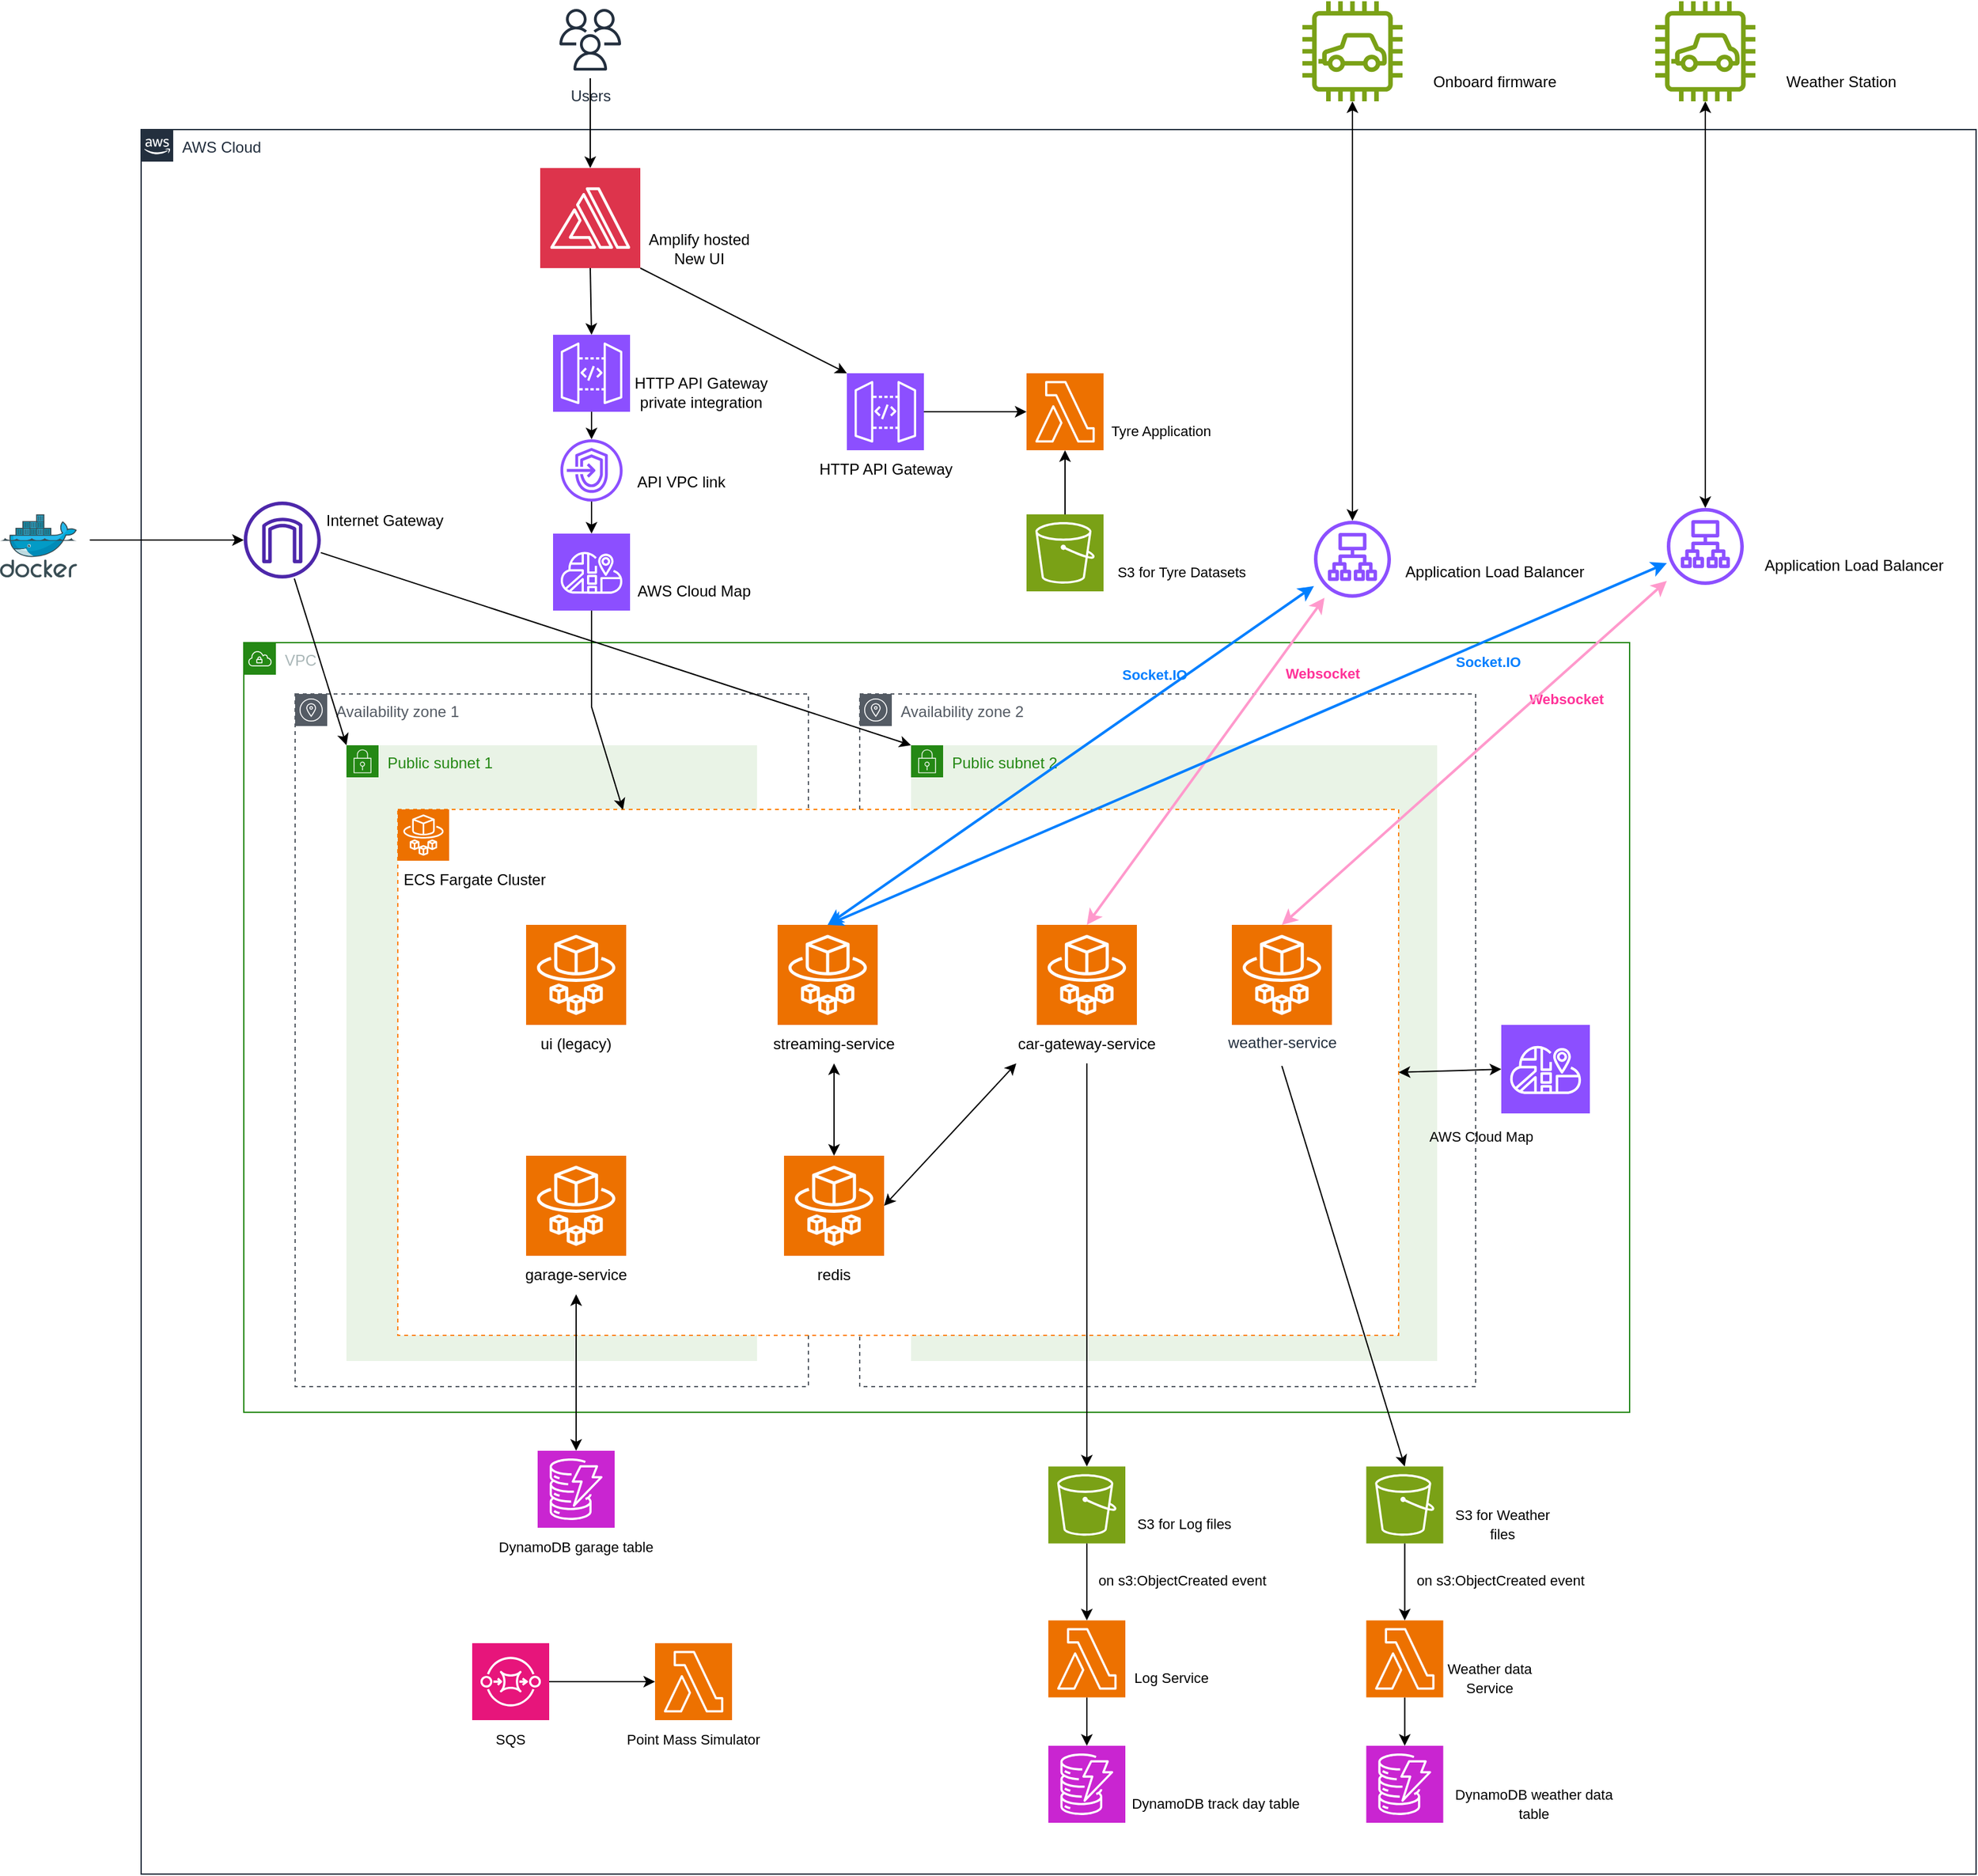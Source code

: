<mxfile version="24.7.10">
  <diagram name="Page-1" id="r_Q3lrwqNkRFiCjygjfC">
    <mxGraphModel dx="2261" dy="744" grid="1" gridSize="10" guides="1" tooltips="1" connect="1" arrows="1" fold="1" page="1" pageScale="1" pageWidth="827" pageHeight="1169" math="0" shadow="0">
      <root>
        <mxCell id="0" />
        <mxCell id="1" parent="0" />
        <mxCell id="l8-Kg4PxLdRytkkaWZpK-70" value="AWS Cloud" style="points=[[0,0],[0.25,0],[0.5,0],[0.75,0],[1,0],[1,0.25],[1,0.5],[1,0.75],[1,1],[0.75,1],[0.5,1],[0.25,1],[0,1],[0,0.75],[0,0.5],[0,0.25]];outlineConnect=0;gradientColor=none;html=1;whiteSpace=wrap;fontSize=12;fontStyle=0;container=1;pointerEvents=0;collapsible=0;recursiveResize=0;shape=mxgraph.aws4.group;grIcon=mxgraph.aws4.group_aws_cloud_alt;strokeColor=#232F3E;fillColor=none;verticalAlign=top;align=left;spacingLeft=30;fontColor=#232F3E;dashed=0;" parent="1" vertex="1">
          <mxGeometry x="40" y="280" width="1430" height="1360" as="geometry" />
        </mxCell>
        <mxCell id="l8-Kg4PxLdRytkkaWZpK-72" value="VPC" style="points=[[0,0],[0.25,0],[0.5,0],[0.75,0],[1,0],[1,0.25],[1,0.5],[1,0.75],[1,1],[0.75,1],[0.5,1],[0.25,1],[0,1],[0,0.75],[0,0.5],[0,0.25]];outlineConnect=0;gradientColor=none;html=1;whiteSpace=wrap;fontSize=12;fontStyle=0;container=1;pointerEvents=0;collapsible=0;recursiveResize=0;shape=mxgraph.aws4.group;grIcon=mxgraph.aws4.group_vpc;strokeColor=#248814;fillColor=none;verticalAlign=top;align=left;spacingLeft=30;fontColor=#AAB7B8;dashed=0;" parent="l8-Kg4PxLdRytkkaWZpK-70" vertex="1">
          <mxGeometry x="80" y="400" width="1080" height="600" as="geometry" />
        </mxCell>
        <mxCell id="l8-Kg4PxLdRytkkaWZpK-78" value="Availability zone 1" style="sketch=0;outlineConnect=0;gradientColor=none;html=1;whiteSpace=wrap;fontSize=12;fontStyle=0;shape=mxgraph.aws4.group;grIcon=mxgraph.aws4.group_availability_zone;strokeColor=#545B64;fillColor=none;verticalAlign=top;align=left;spacingLeft=30;fontColor=#545B64;dashed=1;" parent="l8-Kg4PxLdRytkkaWZpK-72" vertex="1">
          <mxGeometry x="40" y="40" width="400" height="540" as="geometry" />
        </mxCell>
        <mxCell id="l8-Kg4PxLdRytkkaWZpK-75" value="Public subnet 1" style="points=[[0,0],[0.25,0],[0.5,0],[0.75,0],[1,0],[1,0.25],[1,0.5],[1,0.75],[1,1],[0.75,1],[0.5,1],[0.25,1],[0,1],[0,0.75],[0,0.5],[0,0.25]];outlineConnect=0;gradientColor=none;html=1;whiteSpace=wrap;fontSize=12;fontStyle=0;container=1;pointerEvents=0;collapsible=0;recursiveResize=0;shape=mxgraph.aws4.group;grIcon=mxgraph.aws4.group_security_group;grStroke=0;strokeColor=#248814;fillColor=#E9F3E6;verticalAlign=top;align=left;spacingLeft=30;fontColor=#248814;dashed=0;" parent="l8-Kg4PxLdRytkkaWZpK-72" vertex="1">
          <mxGeometry x="80" y="80" width="320" height="480" as="geometry" />
        </mxCell>
        <mxCell id="l8-Kg4PxLdRytkkaWZpK-85" value="Availability zone 2" style="sketch=0;outlineConnect=0;gradientColor=none;html=1;whiteSpace=wrap;fontSize=12;fontStyle=0;shape=mxgraph.aws4.group;grIcon=mxgraph.aws4.group_availability_zone;strokeColor=#545B64;fillColor=none;verticalAlign=top;align=left;spacingLeft=30;fontColor=#545B64;dashed=1;" parent="l8-Kg4PxLdRytkkaWZpK-72" vertex="1">
          <mxGeometry x="480" y="40" width="480" height="540" as="geometry" />
        </mxCell>
        <mxCell id="l8-Kg4PxLdRytkkaWZpK-86" value="Public subnet 2" style="points=[[0,0],[0.25,0],[0.5,0],[0.75,0],[1,0],[1,0.25],[1,0.5],[1,0.75],[1,1],[0.75,1],[0.5,1],[0.25,1],[0,1],[0,0.75],[0,0.5],[0,0.25]];outlineConnect=0;gradientColor=none;html=1;whiteSpace=wrap;fontSize=12;fontStyle=0;container=1;pointerEvents=0;collapsible=0;recursiveResize=0;shape=mxgraph.aws4.group;grIcon=mxgraph.aws4.group_security_group;grStroke=0;strokeColor=#248814;fillColor=#E9F3E6;verticalAlign=top;align=left;spacingLeft=30;fontColor=#248814;dashed=0;" parent="l8-Kg4PxLdRytkkaWZpK-72" vertex="1">
          <mxGeometry x="520" y="80" width="410" height="480" as="geometry" />
        </mxCell>
        <mxCell id="l8-Kg4PxLdRytkkaWZpK-89" value="" style="rounded=0;whiteSpace=wrap;html=1;dashed=1;strokeWidth=1;strokeColor=#FF8000;" parent="l8-Kg4PxLdRytkkaWZpK-72" vertex="1">
          <mxGeometry x="120" y="130" width="780" height="410" as="geometry" />
        </mxCell>
        <mxCell id="l8-Kg4PxLdRytkkaWZpK-91" value="" style="sketch=0;points=[[0,0,0],[0.25,0,0],[0.5,0,0],[0.75,0,0],[1,0,0],[0,1,0],[0.25,1,0],[0.5,1,0],[0.75,1,0],[1,1,0],[0,0.25,0],[0,0.5,0],[0,0.75,0],[1,0.25,0],[1,0.5,0],[1,0.75,0]];outlineConnect=0;fontColor=#232F3E;fillColor=#ED7100;strokeColor=#ffffff;dashed=0;verticalLabelPosition=bottom;verticalAlign=top;align=center;html=1;fontSize=12;fontStyle=0;aspect=fixed;shape=mxgraph.aws4.resourceIcon;resIcon=mxgraph.aws4.fargate;" parent="l8-Kg4PxLdRytkkaWZpK-72" vertex="1">
          <mxGeometry x="120" y="130" width="40" height="40" as="geometry" />
        </mxCell>
        <mxCell id="l8-Kg4PxLdRytkkaWZpK-92" value="ECS Fargate Cluster" style="text;html=1;strokeColor=none;fillColor=none;align=center;verticalAlign=middle;whiteSpace=wrap;rounded=0;" parent="l8-Kg4PxLdRytkkaWZpK-72" vertex="1">
          <mxGeometry x="120" y="170" width="120" height="30" as="geometry" />
        </mxCell>
        <mxCell id="l8-Kg4PxLdRytkkaWZpK-95" value="" style="sketch=0;points=[[0,0,0],[0.25,0,0],[0.5,0,0],[0.75,0,0],[1,0,0],[0,1,0],[0.25,1,0],[0.5,1,0],[0.75,1,0],[1,1,0],[0,0.25,0],[0,0.5,0],[0,0.75,0],[1,0.25,0],[1,0.5,0],[1,0.75,0]];outlineConnect=0;fontColor=#232F3E;fillColor=#ED7100;strokeColor=#ffffff;dashed=0;verticalLabelPosition=bottom;verticalAlign=top;align=center;html=1;fontSize=12;fontStyle=0;aspect=fixed;shape=mxgraph.aws4.resourceIcon;resIcon=mxgraph.aws4.fargate;" parent="l8-Kg4PxLdRytkkaWZpK-72" vertex="1">
          <mxGeometry x="220" y="220" width="78" height="78" as="geometry" />
        </mxCell>
        <mxCell id="l8-Kg4PxLdRytkkaWZpK-96" value="" style="sketch=0;points=[[0,0,0],[0.25,0,0],[0.5,0,0],[0.75,0,0],[1,0,0],[0,1,0],[0.25,1,0],[0.5,1,0],[0.75,1,0],[1,1,0],[0,0.25,0],[0,0.5,0],[0,0.75,0],[1,0.25,0],[1,0.5,0],[1,0.75,0]];outlineConnect=0;fontColor=#232F3E;fillColor=#ED7100;strokeColor=#ffffff;dashed=0;verticalLabelPosition=bottom;verticalAlign=top;align=center;html=1;fontSize=12;fontStyle=0;aspect=fixed;shape=mxgraph.aws4.resourceIcon;resIcon=mxgraph.aws4.fargate;" parent="l8-Kg4PxLdRytkkaWZpK-72" vertex="1">
          <mxGeometry x="416" y="220" width="78" height="78" as="geometry" />
        </mxCell>
        <mxCell id="l8-Kg4PxLdRytkkaWZpK-97" value="" style="sketch=0;points=[[0,0,0],[0.25,0,0],[0.5,0,0],[0.75,0,0],[1,0,0],[0,1,0],[0.25,1,0],[0.5,1,0],[0.75,1,0],[1,1,0],[0,0.25,0],[0,0.5,0],[0,0.75,0],[1,0.25,0],[1,0.5,0],[1,0.75,0]];outlineConnect=0;fontColor=#232F3E;fillColor=#ED7100;strokeColor=#ffffff;dashed=0;verticalLabelPosition=bottom;verticalAlign=top;align=center;html=1;fontSize=12;fontStyle=0;aspect=fixed;shape=mxgraph.aws4.resourceIcon;resIcon=mxgraph.aws4.fargate;" parent="l8-Kg4PxLdRytkkaWZpK-72" vertex="1">
          <mxGeometry x="618" y="220" width="78" height="78" as="geometry" />
        </mxCell>
        <mxCell id="l8-Kg4PxLdRytkkaWZpK-98" value="" style="sketch=0;points=[[0,0,0],[0.25,0,0],[0.5,0,0],[0.75,0,0],[1,0,0],[0,1,0],[0.25,1,0],[0.5,1,0],[0.75,1,0],[1,1,0],[0,0.25,0],[0,0.5,0],[0,0.75,0],[1,0.25,0],[1,0.5,0],[1,0.75,0]];outlineConnect=0;fontColor=#232F3E;fillColor=#ED7100;strokeColor=#ffffff;dashed=0;verticalLabelPosition=bottom;verticalAlign=top;align=center;html=1;fontSize=12;fontStyle=0;aspect=fixed;shape=mxgraph.aws4.resourceIcon;resIcon=mxgraph.aws4.fargate;" parent="l8-Kg4PxLdRytkkaWZpK-72" vertex="1">
          <mxGeometry x="421" y="400" width="78" height="78" as="geometry" />
        </mxCell>
        <mxCell id="l8-Kg4PxLdRytkkaWZpK-104" value="car-gateway-service" style="text;html=1;strokeColor=none;fillColor=none;align=center;verticalAlign=middle;whiteSpace=wrap;rounded=0;" parent="l8-Kg4PxLdRytkkaWZpK-72" vertex="1">
          <mxGeometry x="602" y="298" width="110" height="30" as="geometry" />
        </mxCell>
        <mxCell id="l8-Kg4PxLdRytkkaWZpK-105" value="streaming-service" style="text;html=1;strokeColor=none;fillColor=none;align=center;verticalAlign=middle;whiteSpace=wrap;rounded=0;" parent="l8-Kg4PxLdRytkkaWZpK-72" vertex="1">
          <mxGeometry x="395" y="298" width="130" height="30" as="geometry" />
        </mxCell>
        <mxCell id="l8-Kg4PxLdRytkkaWZpK-106" value="ui (legacy)" style="text;html=1;strokeColor=none;fillColor=none;align=center;verticalAlign=middle;whiteSpace=wrap;rounded=0;" parent="l8-Kg4PxLdRytkkaWZpK-72" vertex="1">
          <mxGeometry x="229" y="298" width="60" height="30" as="geometry" />
        </mxCell>
        <mxCell id="l8-Kg4PxLdRytkkaWZpK-107" value="redis" style="text;html=1;strokeColor=none;fillColor=none;align=center;verticalAlign=middle;whiteSpace=wrap;rounded=0;" parent="l8-Kg4PxLdRytkkaWZpK-72" vertex="1">
          <mxGeometry x="430" y="478" width="60" height="30" as="geometry" />
        </mxCell>
        <mxCell id="l8-Kg4PxLdRytkkaWZpK-108" value="" style="endArrow=classic;startArrow=classic;html=1;rounded=0;entryX=0.5;entryY=1;entryDx=0;entryDy=0;exitX=0.5;exitY=0;exitDx=0;exitDy=0;exitPerimeter=0;" parent="l8-Kg4PxLdRytkkaWZpK-72" source="l8-Kg4PxLdRytkkaWZpK-98" target="l8-Kg4PxLdRytkkaWZpK-105" edge="1">
          <mxGeometry width="50" height="50" relative="1" as="geometry">
            <mxPoint x="530" y="340" as="sourcePoint" />
            <mxPoint x="580" y="290" as="targetPoint" />
          </mxGeometry>
        </mxCell>
        <mxCell id="l8-Kg4PxLdRytkkaWZpK-109" value="" style="sketch=0;points=[[0,0,0],[0.25,0,0],[0.5,0,0],[0.75,0,0],[1,0,0],[0,1,0],[0.25,1,0],[0.5,1,0],[0.75,1,0],[1,1,0],[0,0.25,0],[0,0.5,0],[0,0.75,0],[1,0.25,0],[1,0.5,0],[1,0.75,0]];outlineConnect=0;fontColor=#232F3E;fillColor=#ED7100;strokeColor=#ffffff;dashed=0;verticalLabelPosition=bottom;verticalAlign=top;align=center;html=1;fontSize=12;fontStyle=0;aspect=fixed;shape=mxgraph.aws4.resourceIcon;resIcon=mxgraph.aws4.fargate;" parent="l8-Kg4PxLdRytkkaWZpK-72" vertex="1">
          <mxGeometry x="220" y="400" width="78" height="78" as="geometry" />
        </mxCell>
        <mxCell id="l8-Kg4PxLdRytkkaWZpK-110" value="garage-service" style="text;html=1;strokeColor=none;fillColor=none;align=center;verticalAlign=middle;whiteSpace=wrap;rounded=0;" parent="l8-Kg4PxLdRytkkaWZpK-72" vertex="1">
          <mxGeometry x="214" y="478" width="90" height="30" as="geometry" />
        </mxCell>
        <mxCell id="l8-Kg4PxLdRytkkaWZpK-111" value="" style="endArrow=classic;startArrow=classic;html=1;rounded=0;entryX=0;entryY=1;entryDx=0;entryDy=0;exitX=1;exitY=0.5;exitDx=0;exitDy=0;exitPerimeter=0;" parent="l8-Kg4PxLdRytkkaWZpK-72" source="l8-Kg4PxLdRytkkaWZpK-98" target="l8-Kg4PxLdRytkkaWZpK-104" edge="1">
          <mxGeometry width="50" height="50" relative="1" as="geometry">
            <mxPoint x="568" y="410" as="sourcePoint" />
            <mxPoint x="618" y="360" as="targetPoint" />
          </mxGeometry>
        </mxCell>
        <mxCell id="l8-Kg4PxLdRytkkaWZpK-168" value="" style="sketch=0;points=[[0,0,0],[0.25,0,0],[0.5,0,0],[0.75,0,0],[1,0,0],[0,1,0],[0.25,1,0],[0.5,1,0],[0.75,1,0],[1,1,0],[0,0.25,0],[0,0.5,0],[0,0.75,0],[1,0.25,0],[1,0.5,0],[1,0.75,0]];outlineConnect=0;fontColor=#232F3E;fillColor=#8C4FFF;strokeColor=#ffffff;dashed=0;verticalLabelPosition=bottom;verticalAlign=top;align=center;html=1;fontSize=12;fontStyle=0;aspect=fixed;shape=mxgraph.aws4.resourceIcon;resIcon=mxgraph.aws4.cloud_map;" parent="l8-Kg4PxLdRytkkaWZpK-72" vertex="1">
          <mxGeometry x="980" y="298" width="69" height="69" as="geometry" />
        </mxCell>
        <mxCell id="l8-Kg4PxLdRytkkaWZpK-118" value="" style="endArrow=classic;startArrow=classic;html=1;rounded=0;entryX=0;entryY=0.5;entryDx=0;entryDy=0;exitX=1;exitY=0.5;exitDx=0;exitDy=0;entryPerimeter=0;" parent="l8-Kg4PxLdRytkkaWZpK-72" source="l8-Kg4PxLdRytkkaWZpK-89" target="l8-Kg4PxLdRytkkaWZpK-168" edge="1">
          <mxGeometry width="50" height="50" relative="1" as="geometry">
            <mxPoint x="610" y="400" as="sourcePoint" />
            <mxPoint x="980" y="380" as="targetPoint" />
          </mxGeometry>
        </mxCell>
        <mxCell id="l8-Kg4PxLdRytkkaWZpK-116" value="&lt;font style=&quot;font-size: 11px;&quot;&gt;AWS Cloud Map&lt;/font&gt;" style="text;html=1;strokeColor=none;fillColor=none;align=center;verticalAlign=middle;whiteSpace=wrap;rounded=0;" parent="l8-Kg4PxLdRytkkaWZpK-72" vertex="1">
          <mxGeometry x="914.88" y="370" width="99.25" height="30" as="geometry" />
        </mxCell>
        <mxCell id="l8-Kg4PxLdRytkkaWZpK-185" value="&lt;font style=&quot;font-size: 11px;&quot; color=&quot;#007fff&quot;&gt;&lt;b&gt;Socket.IO&lt;/b&gt;&lt;/font&gt;" style="text;html=1;strokeColor=none;fillColor=none;align=center;verticalAlign=middle;whiteSpace=wrap;rounded=0;rotation=0;" parent="l8-Kg4PxLdRytkkaWZpK-72" vertex="1">
          <mxGeometry x="680" y="10" width="60" height="30" as="geometry" />
        </mxCell>
        <mxCell id="l8-Kg4PxLdRytkkaWZpK-186" value="&lt;span style=&quot;color: rgb(255, 51, 153); font-family: Helvetica; font-style: normal; font-variant-ligatures: normal; font-variant-caps: normal; letter-spacing: normal; orphans: 2; text-align: center; text-indent: 0px; text-transform: none; widows: 2; word-spacing: 0px; -webkit-text-stroke-width: 0px; text-decoration-thickness: initial; text-decoration-style: initial; text-decoration-color: initial; float: none; display: inline !important;&quot;&gt;&lt;font style=&quot;font-size: 11px;&quot;&gt;&lt;b style=&quot;&quot;&gt;Websocket&lt;/b&gt;&lt;/font&gt;&lt;/span&gt;" style="text;whiteSpace=wrap;html=1;" parent="l8-Kg4PxLdRytkkaWZpK-72" vertex="1">
          <mxGeometry x="810" y="10" width="60" height="20" as="geometry" />
        </mxCell>
        <mxCell id="sGs659QZt1uN3W4Ckngy-1" value="weather-service" style="sketch=0;points=[[0,0,0],[0.25,0,0],[0.5,0,0],[0.75,0,0],[1,0,0],[0,1,0],[0.25,1,0],[0.5,1,0],[0.75,1,0],[1,1,0],[0,0.25,0],[0,0.5,0],[0,0.75,0],[1,0.25,0],[1,0.5,0],[1,0.75,0]];outlineConnect=0;fontColor=#232F3E;fillColor=#ED7100;strokeColor=#ffffff;dashed=0;verticalLabelPosition=bottom;verticalAlign=top;align=center;html=1;fontSize=12;fontStyle=0;aspect=fixed;shape=mxgraph.aws4.resourceIcon;resIcon=mxgraph.aws4.fargate;" parent="l8-Kg4PxLdRytkkaWZpK-72" vertex="1">
          <mxGeometry x="770" y="220" width="78" height="78" as="geometry" />
        </mxCell>
        <mxCell id="sGs659QZt1uN3W4Ckngy-14" value="&lt;span style=&quot;color: rgb(255, 51, 153); font-family: Helvetica; font-style: normal; font-variant-ligatures: normal; font-variant-caps: normal; letter-spacing: normal; orphans: 2; text-align: center; text-indent: 0px; text-transform: none; widows: 2; word-spacing: 0px; -webkit-text-stroke-width: 0px; text-decoration-thickness: initial; text-decoration-style: initial; text-decoration-color: initial; float: none; display: inline !important;&quot;&gt;&lt;font style=&quot;font-size: 11px;&quot;&gt;&lt;b style=&quot;&quot;&gt;Websocket&lt;/b&gt;&lt;/font&gt;&lt;/span&gt;" style="text;whiteSpace=wrap;html=1;" parent="l8-Kg4PxLdRytkkaWZpK-72" vertex="1">
          <mxGeometry x="1000" y="30" width="60" height="20" as="geometry" />
        </mxCell>
        <mxCell id="q6q-s7w7EBOLDeXrr2Qp-4" value="&lt;font style=&quot;font-size: 11px;&quot; color=&quot;#007fff&quot;&gt;&lt;b&gt;Socket.IO&lt;/b&gt;&lt;/font&gt;" style="text;html=1;strokeColor=none;fillColor=none;align=center;verticalAlign=middle;whiteSpace=wrap;rounded=0;rotation=0;" vertex="1" parent="l8-Kg4PxLdRytkkaWZpK-72">
          <mxGeometry x="940" width="60" height="30" as="geometry" />
        </mxCell>
        <mxCell id="l8-Kg4PxLdRytkkaWZpK-74" value="" style="sketch=0;outlineConnect=0;fontColor=#232F3E;gradientColor=none;fillColor=#8C4FFF;strokeColor=none;dashed=0;verticalLabelPosition=bottom;verticalAlign=top;align=center;html=1;fontSize=12;fontStyle=0;aspect=fixed;pointerEvents=1;shape=mxgraph.aws4.application_load_balancer;" parent="l8-Kg4PxLdRytkkaWZpK-70" vertex="1">
          <mxGeometry x="914" y="305" width="60" height="60" as="geometry" />
        </mxCell>
        <mxCell id="l8-Kg4PxLdRytkkaWZpK-93" value="" style="sketch=0;points=[[0,0,0],[0.25,0,0],[0.5,0,0],[0.75,0,0],[1,0,0],[0,1,0],[0.25,1,0],[0.5,1,0],[0.75,1,0],[1,1,0],[0,0.25,0],[0,0.5,0],[0,0.75,0],[1,0.25,0],[1,0.5,0],[1,0.75,0]];outlineConnect=0;fontColor=#232F3E;fillColor=#8C4FFF;strokeColor=#ffffff;dashed=0;verticalLabelPosition=bottom;verticalAlign=top;align=center;html=1;fontSize=12;fontStyle=0;aspect=fixed;shape=mxgraph.aws4.resourceIcon;resIcon=mxgraph.aws4.api_gateway;" parent="l8-Kg4PxLdRytkkaWZpK-70" vertex="1">
          <mxGeometry x="321" y="160" width="60" height="60" as="geometry" />
        </mxCell>
        <mxCell id="l8-Kg4PxLdRytkkaWZpK-102" value="" style="endArrow=classic;startArrow=classic;html=1;rounded=0;exitX=0.5;exitY=0;exitDx=0;exitDy=0;exitPerimeter=0;strokeColor=#007FFF;strokeWidth=2;" parent="l8-Kg4PxLdRytkkaWZpK-70" source="l8-Kg4PxLdRytkkaWZpK-96" target="l8-Kg4PxLdRytkkaWZpK-74" edge="1">
          <mxGeometry width="50" height="50" relative="1" as="geometry">
            <mxPoint x="610" y="240" as="sourcePoint" />
            <mxPoint x="660" y="190" as="targetPoint" />
          </mxGeometry>
        </mxCell>
        <mxCell id="l8-Kg4PxLdRytkkaWZpK-103" value="" style="endArrow=classic;startArrow=classic;html=1;rounded=0;exitX=0.5;exitY=0;exitDx=0;exitDy=0;exitPerimeter=0;strokeWidth=2;strokeColor=#FF99CC;" parent="l8-Kg4PxLdRytkkaWZpK-70" source="l8-Kg4PxLdRytkkaWZpK-97" target="l8-Kg4PxLdRytkkaWZpK-74" edge="1">
          <mxGeometry width="50" height="50" relative="1" as="geometry">
            <mxPoint x="545" y="390" as="sourcePoint" />
            <mxPoint x="687" y="138" as="targetPoint" />
          </mxGeometry>
        </mxCell>
        <mxCell id="l8-Kg4PxLdRytkkaWZpK-119" value="HTTP API Gateway &lt;br&gt;private integration" style="text;html=1;strokeColor=none;fillColor=none;align=center;verticalAlign=middle;whiteSpace=wrap;rounded=0;" parent="l8-Kg4PxLdRytkkaWZpK-70" vertex="1">
          <mxGeometry x="381" y="190" width="111" height="30" as="geometry" />
        </mxCell>
        <mxCell id="l8-Kg4PxLdRytkkaWZpK-120" value="" style="endArrow=classic;html=1;rounded=0;exitX=0.5;exitY=1;exitDx=0;exitDy=0;exitPerimeter=0;" parent="l8-Kg4PxLdRytkkaWZpK-70" source="l8-Kg4PxLdRytkkaWZpK-93" target="l8-Kg4PxLdRytkkaWZpK-187" edge="1">
          <mxGeometry width="50" height="50" relative="1" as="geometry">
            <mxPoint x="520" y="500" as="sourcePoint" />
            <mxPoint x="349" y="290" as="targetPoint" />
          </mxGeometry>
        </mxCell>
        <mxCell id="l8-Kg4PxLdRytkkaWZpK-122" value="AWS Cloud Map" style="text;html=1;strokeColor=none;fillColor=none;align=center;verticalAlign=middle;whiteSpace=wrap;rounded=0;" parent="l8-Kg4PxLdRytkkaWZpK-70" vertex="1">
          <mxGeometry x="381" y="345" width="100" height="30" as="geometry" />
        </mxCell>
        <mxCell id="l8-Kg4PxLdRytkkaWZpK-123" value="Application Load Balancer" style="text;html=1;strokeColor=none;fillColor=none;align=center;verticalAlign=middle;whiteSpace=wrap;rounded=0;" parent="l8-Kg4PxLdRytkkaWZpK-70" vertex="1">
          <mxGeometry x="980" y="330" width="150" height="30" as="geometry" />
        </mxCell>
        <mxCell id="l8-Kg4PxLdRytkkaWZpK-125" value="" style="sketch=0;outlineConnect=0;fontColor=#232F3E;gradientColor=none;fillColor=#4D27AA;strokeColor=none;dashed=0;verticalLabelPosition=bottom;verticalAlign=top;align=center;html=1;fontSize=12;fontStyle=0;aspect=fixed;pointerEvents=1;shape=mxgraph.aws4.internet_gateway;" parent="l8-Kg4PxLdRytkkaWZpK-70" vertex="1">
          <mxGeometry x="80" y="290" width="60" height="60" as="geometry" />
        </mxCell>
        <mxCell id="l8-Kg4PxLdRytkkaWZpK-126" value="Internet Gateway" style="text;html=1;strokeColor=none;fillColor=none;align=center;verticalAlign=middle;whiteSpace=wrap;rounded=0;" parent="l8-Kg4PxLdRytkkaWZpK-70" vertex="1">
          <mxGeometry x="140" y="290" width="100" height="30" as="geometry" />
        </mxCell>
        <mxCell id="l8-Kg4PxLdRytkkaWZpK-127" value="" style="endArrow=classic;html=1;rounded=0;entryX=0;entryY=0;entryDx=0;entryDy=0;" parent="l8-Kg4PxLdRytkkaWZpK-70" source="l8-Kg4PxLdRytkkaWZpK-125" target="l8-Kg4PxLdRytkkaWZpK-75" edge="1">
          <mxGeometry width="50" height="50" relative="1" as="geometry">
            <mxPoint x="450" y="230" as="sourcePoint" />
            <mxPoint x="500" y="180" as="targetPoint" />
          </mxGeometry>
        </mxCell>
        <mxCell id="l8-Kg4PxLdRytkkaWZpK-129" value="" style="endArrow=classic;html=1;rounded=0;entryX=0;entryY=0;entryDx=0;entryDy=0;" parent="l8-Kg4PxLdRytkkaWZpK-70" source="l8-Kg4PxLdRytkkaWZpK-125" target="l8-Kg4PxLdRytkkaWZpK-86" edge="1">
          <mxGeometry width="50" height="50" relative="1" as="geometry">
            <mxPoint x="450" y="300" as="sourcePoint" />
            <mxPoint x="500" y="250" as="targetPoint" />
          </mxGeometry>
        </mxCell>
        <mxCell id="l8-Kg4PxLdRytkkaWZpK-138" value="&lt;font style=&quot;font-size: 11px;&quot;&gt;on s3:ObjectCreated event&lt;/font&gt;" style="text;html=1;strokeColor=none;fillColor=none;align=center;verticalAlign=middle;whiteSpace=wrap;rounded=0;" parent="l8-Kg4PxLdRytkkaWZpK-70" vertex="1">
          <mxGeometry x="737.75" y="1115.75" width="146.5" height="30" as="geometry" />
        </mxCell>
        <mxCell id="l8-Kg4PxLdRytkkaWZpK-140" value="&lt;font style=&quot;font-size: 11px;&quot;&gt;Log Service&lt;/font&gt;" style="text;html=1;strokeColor=none;fillColor=none;align=center;verticalAlign=middle;whiteSpace=wrap;rounded=0;" parent="l8-Kg4PxLdRytkkaWZpK-70" vertex="1">
          <mxGeometry x="767" y="1192.25" width="72" height="30" as="geometry" />
        </mxCell>
        <mxCell id="l8-Kg4PxLdRytkkaWZpK-141" value="&lt;font style=&quot;font-size: 11px;&quot;&gt;DynamoDB garage table&lt;/font&gt;" style="text;html=1;strokeColor=none;fillColor=none;align=center;verticalAlign=middle;whiteSpace=wrap;rounded=0;" parent="l8-Kg4PxLdRytkkaWZpK-70" vertex="1">
          <mxGeometry x="274" y="1090" width="130" height="30" as="geometry" />
        </mxCell>
        <mxCell id="l8-Kg4PxLdRytkkaWZpK-143" value="" style="endArrow=classic;html=1;rounded=0;entryX=0.5;entryY=0;entryDx=0;entryDy=0;entryPerimeter=0;exitX=0.5;exitY=1;exitDx=0;exitDy=0;exitPerimeter=0;" parent="l8-Kg4PxLdRytkkaWZpK-70" source="l8-Kg4PxLdRytkkaWZpK-155" target="l8-Kg4PxLdRytkkaWZpK-161" edge="1">
          <mxGeometry width="50" height="50" relative="1" as="geometry">
            <mxPoint x="697.5" y="1112" as="sourcePoint" />
            <mxPoint x="697.5" y="1185" as="targetPoint" />
          </mxGeometry>
        </mxCell>
        <mxCell id="l8-Kg4PxLdRytkkaWZpK-144" value="&lt;font style=&quot;font-size: 11px;&quot;&gt;DynamoDB track day table&lt;/font&gt;" style="text;html=1;strokeColor=none;fillColor=none;align=center;verticalAlign=middle;whiteSpace=wrap;rounded=0;" parent="l8-Kg4PxLdRytkkaWZpK-70" vertex="1">
          <mxGeometry x="767" y="1290" width="140.5" height="30" as="geometry" />
        </mxCell>
        <mxCell id="l8-Kg4PxLdRytkkaWZpK-148" value="&lt;font style=&quot;font-size: 11px;&quot;&gt;S3 for Log files&lt;/font&gt;" style="text;html=1;strokeColor=none;fillColor=none;align=center;verticalAlign=middle;whiteSpace=wrap;rounded=0;" parent="l8-Kg4PxLdRytkkaWZpK-70" vertex="1">
          <mxGeometry x="767" y="1072.25" width="92" height="30" as="geometry" />
        </mxCell>
        <mxCell id="l8-Kg4PxLdRytkkaWZpK-153" value="" style="sketch=0;points=[[0,0,0],[0.25,0,0],[0.5,0,0],[0.75,0,0],[1,0,0],[0,1,0],[0.25,1,0],[0.5,1,0],[0.75,1,0],[1,1,0],[0,0.25,0],[0,0.5,0],[0,0.75,0],[1,0.25,0],[1,0.5,0],[1,0.75,0]];outlineConnect=0;fontColor=#232F3E;fillColor=#C925D1;strokeColor=#ffffff;dashed=0;verticalLabelPosition=bottom;verticalAlign=top;align=center;html=1;fontSize=12;fontStyle=0;aspect=fixed;shape=mxgraph.aws4.resourceIcon;resIcon=mxgraph.aws4.dynamodb;" parent="l8-Kg4PxLdRytkkaWZpK-70" vertex="1">
          <mxGeometry x="309" y="1030" width="60" height="60" as="geometry" />
        </mxCell>
        <mxCell id="l8-Kg4PxLdRytkkaWZpK-155" value="" style="sketch=0;points=[[0,0,0],[0.25,0,0],[0.5,0,0],[0.75,0,0],[1,0,0],[0,1,0],[0.25,1,0],[0.5,1,0],[0.75,1,0],[1,1,0],[0,0.25,0],[0,0.5,0],[0,0.75,0],[1,0.25,0],[1,0.5,0],[1,0.75,0]];outlineConnect=0;fontColor=#232F3E;fillColor=#ED7100;strokeColor=#ffffff;dashed=0;verticalLabelPosition=bottom;verticalAlign=top;align=center;html=1;fontSize=12;fontStyle=0;aspect=fixed;shape=mxgraph.aws4.resourceIcon;resIcon=mxgraph.aws4.lambda;" parent="l8-Kg4PxLdRytkkaWZpK-70" vertex="1">
          <mxGeometry x="707" y="1162.25" width="60" height="60" as="geometry" />
        </mxCell>
        <mxCell id="l8-Kg4PxLdRytkkaWZpK-161" value="" style="sketch=0;points=[[0,0,0],[0.25,0,0],[0.5,0,0],[0.75,0,0],[1,0,0],[0,1,0],[0.25,1,0],[0.5,1,0],[0.75,1,0],[1,1,0],[0,0.25,0],[0,0.5,0],[0,0.75,0],[1,0.25,0],[1,0.5,0],[1,0.75,0]];outlineConnect=0;fontColor=#232F3E;fillColor=#C925D1;strokeColor=#ffffff;dashed=0;verticalLabelPosition=bottom;verticalAlign=top;align=center;html=1;fontSize=12;fontStyle=0;aspect=fixed;shape=mxgraph.aws4.resourceIcon;resIcon=mxgraph.aws4.dynamodb;" parent="l8-Kg4PxLdRytkkaWZpK-70" vertex="1">
          <mxGeometry x="707" y="1260" width="60" height="60" as="geometry" />
        </mxCell>
        <mxCell id="l8-Kg4PxLdRytkkaWZpK-163" value="" style="sketch=0;points=[[0,0,0],[0.25,0,0],[0.5,0,0],[0.75,0,0],[1,0,0],[0,1,0],[0.25,1,0],[0.5,1,0],[0.75,1,0],[1,1,0],[0,0.25,0],[0,0.5,0],[0,0.75,0],[1,0.25,0],[1,0.5,0],[1,0.75,0]];outlineConnect=0;fontColor=#232F3E;fillColor=#7AA116;strokeColor=#ffffff;dashed=0;verticalLabelPosition=bottom;verticalAlign=top;align=center;html=1;fontSize=12;fontStyle=0;aspect=fixed;shape=mxgraph.aws4.resourceIcon;resIcon=mxgraph.aws4.s3;" parent="l8-Kg4PxLdRytkkaWZpK-70" vertex="1">
          <mxGeometry x="707" y="1042.25" width="60" height="60" as="geometry" />
        </mxCell>
        <mxCell id="l8-Kg4PxLdRytkkaWZpK-176" value="" style="endArrow=classic;startArrow=classic;html=1;rounded=0;entryX=0.5;entryY=1;entryDx=0;entryDy=0;exitX=0.5;exitY=0;exitDx=0;exitDy=0;exitPerimeter=0;" parent="l8-Kg4PxLdRytkkaWZpK-70" source="l8-Kg4PxLdRytkkaWZpK-153" target="l8-Kg4PxLdRytkkaWZpK-110" edge="1">
          <mxGeometry width="50" height="50" relative="1" as="geometry">
            <mxPoint x="720" y="780" as="sourcePoint" />
            <mxPoint x="770" y="730" as="targetPoint" />
          </mxGeometry>
        </mxCell>
        <mxCell id="l8-Kg4PxLdRytkkaWZpK-177" value="" style="endArrow=classic;html=1;rounded=0;entryX=0.5;entryY=0;entryDx=0;entryDy=0;entryPerimeter=0;exitX=0.5;exitY=1;exitDx=0;exitDy=0;exitPerimeter=0;" parent="l8-Kg4PxLdRytkkaWZpK-70" source="l8-Kg4PxLdRytkkaWZpK-163" target="l8-Kg4PxLdRytkkaWZpK-155" edge="1">
          <mxGeometry width="50" height="50" relative="1" as="geometry">
            <mxPoint x="1085" y="999.5" as="sourcePoint" />
            <mxPoint x="1135" y="949.5" as="targetPoint" />
          </mxGeometry>
        </mxCell>
        <mxCell id="l8-Kg4PxLdRytkkaWZpK-178" value="" style="endArrow=classic;html=1;rounded=0;entryX=0.5;entryY=0;entryDx=0;entryDy=0;entryPerimeter=0;exitX=0.5;exitY=1;exitDx=0;exitDy=0;" parent="l8-Kg4PxLdRytkkaWZpK-70" source="l8-Kg4PxLdRytkkaWZpK-104" target="l8-Kg4PxLdRytkkaWZpK-163" edge="1">
          <mxGeometry width="50" height="50" relative="1" as="geometry">
            <mxPoint x="720" y="860" as="sourcePoint" />
            <mxPoint x="770" y="810" as="targetPoint" />
          </mxGeometry>
        </mxCell>
        <mxCell id="l8-Kg4PxLdRytkkaWZpK-130" value="&lt;font style=&quot;font-size: 11px;&quot;&gt;SQS&lt;/font&gt;" style="text;html=1;strokeColor=none;fillColor=none;align=center;verticalAlign=middle;whiteSpace=wrap;rounded=0;" parent="l8-Kg4PxLdRytkkaWZpK-70" vertex="1">
          <mxGeometry x="273" y="1240" width="30" height="30" as="geometry" />
        </mxCell>
        <mxCell id="l8-Kg4PxLdRytkkaWZpK-171" value="" style="sketch=0;points=[[0,0,0],[0.25,0,0],[0.5,0,0],[0.75,0,0],[1,0,0],[0,1,0],[0.25,1,0],[0.5,1,0],[0.75,1,0],[1,1,0],[0,0.25,0],[0,0.5,0],[0,0.75,0],[1,0.25,0],[1,0.5,0],[1,0.75,0]];outlineConnect=0;fontColor=#232F3E;fillColor=#E7157B;strokeColor=#ffffff;dashed=0;verticalLabelPosition=bottom;verticalAlign=top;align=center;html=1;fontSize=12;fontStyle=0;aspect=fixed;shape=mxgraph.aws4.resourceIcon;resIcon=mxgraph.aws4.sqs;" parent="l8-Kg4PxLdRytkkaWZpK-70" vertex="1">
          <mxGeometry x="258" y="1180" width="60" height="60" as="geometry" />
        </mxCell>
        <mxCell id="l8-Kg4PxLdRytkkaWZpK-173" value="" style="endArrow=classic;html=1;rounded=0;entryX=0;entryY=0.5;entryDx=0;entryDy=0;entryPerimeter=0;exitX=1;exitY=0.5;exitDx=0;exitDy=0;exitPerimeter=0;" parent="l8-Kg4PxLdRytkkaWZpK-70" source="l8-Kg4PxLdRytkkaWZpK-171" target="l8-Kg4PxLdRytkkaWZpK-156" edge="1">
          <mxGeometry width="50" height="50" relative="1" as="geometry">
            <mxPoint x="298" y="1240" as="sourcePoint" />
            <mxPoint x="348" y="1190" as="targetPoint" />
          </mxGeometry>
        </mxCell>
        <mxCell id="l8-Kg4PxLdRytkkaWZpK-156" value="" style="sketch=0;points=[[0,0,0],[0.25,0,0],[0.5,0,0],[0.75,0,0],[1,0,0],[0,1,0],[0.25,1,0],[0.5,1,0],[0.75,1,0],[1,1,0],[0,0.25,0],[0,0.5,0],[0,0.75,0],[1,0.25,0],[1,0.5,0],[1,0.75,0]];outlineConnect=0;fontColor=#232F3E;fillColor=#ED7100;strokeColor=#ffffff;dashed=0;verticalLabelPosition=bottom;verticalAlign=top;align=center;html=1;fontSize=12;fontStyle=0;aspect=fixed;shape=mxgraph.aws4.resourceIcon;resIcon=mxgraph.aws4.lambda;" parent="l8-Kg4PxLdRytkkaWZpK-70" vertex="1">
          <mxGeometry x="400.5" y="1180" width="60" height="60" as="geometry" />
        </mxCell>
        <mxCell id="l8-Kg4PxLdRytkkaWZpK-137" value="&lt;font style=&quot;font-size: 11px;&quot;&gt;Point Mass Simulator&lt;/font&gt;" style="text;html=1;strokeColor=none;fillColor=none;align=center;verticalAlign=middle;whiteSpace=wrap;rounded=0;" parent="l8-Kg4PxLdRytkkaWZpK-70" vertex="1">
          <mxGeometry x="372.25" y="1240" width="116.5" height="30" as="geometry" />
        </mxCell>
        <mxCell id="l8-Kg4PxLdRytkkaWZpK-180" value="" style="sketch=0;points=[[0,0,0],[0.25,0,0],[0.5,0,0],[0.75,0,0],[1,0,0],[0,1,0],[0.25,1,0],[0.5,1,0],[0.75,1,0],[1,1,0],[0,0.25,0],[0,0.5,0],[0,0.75,0],[1,0.25,0],[1,0.5,0],[1,0.75,0]];outlineConnect=0;fontColor=#232F3E;fillColor=#8C4FFF;strokeColor=#ffffff;dashed=0;verticalLabelPosition=bottom;verticalAlign=top;align=center;html=1;fontSize=12;fontStyle=0;aspect=fixed;shape=mxgraph.aws4.resourceIcon;resIcon=mxgraph.aws4.api_gateway;" parent="l8-Kg4PxLdRytkkaWZpK-70" vertex="1">
          <mxGeometry x="550" y="190" width="60" height="60" as="geometry" />
        </mxCell>
        <mxCell id="l8-Kg4PxLdRytkkaWZpK-164" value="" style="sketch=0;points=[[0,0,0],[0.25,0,0],[0.5,0,0],[0.75,0,0],[1,0,0],[0,1,0],[0.25,1,0],[0.5,1,0],[0.75,1,0],[1,1,0],[0,0.25,0],[0,0.5,0],[0,0.75,0],[1,0.25,0],[1,0.5,0],[1,0.75,0]];outlineConnect=0;fontColor=#232F3E;fillColor=#7AA116;strokeColor=#ffffff;dashed=0;verticalLabelPosition=bottom;verticalAlign=top;align=center;html=1;fontSize=12;fontStyle=0;aspect=fixed;shape=mxgraph.aws4.resourceIcon;resIcon=mxgraph.aws4.s3;" parent="l8-Kg4PxLdRytkkaWZpK-70" vertex="1">
          <mxGeometry x="690" y="300" width="60" height="60" as="geometry" />
        </mxCell>
        <mxCell id="l8-Kg4PxLdRytkkaWZpK-132" value="&lt;font style=&quot;font-size: 11px;&quot;&gt;S3 for Tyre Datasets&lt;/font&gt;" style="text;html=1;strokeColor=none;fillColor=none;align=center;verticalAlign=middle;whiteSpace=wrap;rounded=0;" parent="l8-Kg4PxLdRytkkaWZpK-70" vertex="1">
          <mxGeometry x="750" y="330" width="122" height="30" as="geometry" />
        </mxCell>
        <mxCell id="l8-Kg4PxLdRytkkaWZpK-133" value="&lt;font style=&quot;font-size: 11px;&quot;&gt;Tyre Application&lt;/font&gt;" style="text;html=1;strokeColor=none;fillColor=none;align=center;verticalAlign=middle;whiteSpace=wrap;rounded=0;" parent="l8-Kg4PxLdRytkkaWZpK-70" vertex="1">
          <mxGeometry x="750" y="220" width="90" height="30" as="geometry" />
        </mxCell>
        <mxCell id="l8-Kg4PxLdRytkkaWZpK-154" value="" style="sketch=0;points=[[0,0,0],[0.25,0,0],[0.5,0,0],[0.75,0,0],[1,0,0],[0,1,0],[0.25,1,0],[0.5,1,0],[0.75,1,0],[1,1,0],[0,0.25,0],[0,0.5,0],[0,0.75,0],[1,0.25,0],[1,0.5,0],[1,0.75,0]];outlineConnect=0;fontColor=#232F3E;fillColor=#ED7100;strokeColor=#ffffff;dashed=0;verticalLabelPosition=bottom;verticalAlign=top;align=center;html=1;fontSize=12;fontStyle=0;aspect=fixed;shape=mxgraph.aws4.resourceIcon;resIcon=mxgraph.aws4.lambda;" parent="l8-Kg4PxLdRytkkaWZpK-70" vertex="1">
          <mxGeometry x="690" y="190" width="60" height="60" as="geometry" />
        </mxCell>
        <mxCell id="l8-Kg4PxLdRytkkaWZpK-152" value="" style="endArrow=classic;startArrow=none;html=1;rounded=0;entryX=0.5;entryY=1;entryDx=0;entryDy=0;entryPerimeter=0;exitX=0.5;exitY=0;exitDx=0;exitDy=0;exitPerimeter=0;endFill=1;startFill=0;" parent="l8-Kg4PxLdRytkkaWZpK-70" source="l8-Kg4PxLdRytkkaWZpK-164" target="l8-Kg4PxLdRytkkaWZpK-154" edge="1">
          <mxGeometry width="50" height="50" relative="1" as="geometry">
            <mxPoint x="830.5" y="314" as="sourcePoint" />
            <mxPoint x="829.5" y="231" as="targetPoint" />
          </mxGeometry>
        </mxCell>
        <mxCell id="l8-Kg4PxLdRytkkaWZpK-182" value="" style="endArrow=classic;html=1;rounded=0;entryX=0;entryY=0.5;entryDx=0;entryDy=0;entryPerimeter=0;exitX=1;exitY=0.5;exitDx=0;exitDy=0;exitPerimeter=0;" parent="l8-Kg4PxLdRytkkaWZpK-70" source="l8-Kg4PxLdRytkkaWZpK-180" target="l8-Kg4PxLdRytkkaWZpK-154" edge="1">
          <mxGeometry width="50" height="50" relative="1" as="geometry">
            <mxPoint x="720" y="220" as="sourcePoint" />
            <mxPoint x="770" y="170" as="targetPoint" />
          </mxGeometry>
        </mxCell>
        <mxCell id="l8-Kg4PxLdRytkkaWZpK-183" value="HTTP API Gateway" style="text;html=1;strokeColor=none;fillColor=none;align=center;verticalAlign=middle;whiteSpace=wrap;rounded=0;" parent="l8-Kg4PxLdRytkkaWZpK-70" vertex="1">
          <mxGeometry x="524.5" y="250" width="111" height="30" as="geometry" />
        </mxCell>
        <mxCell id="l8-Kg4PxLdRytkkaWZpK-187" value="" style="sketch=0;outlineConnect=0;fontColor=#232F3E;gradientColor=none;fillColor=#8C4FFF;strokeColor=none;dashed=0;verticalLabelPosition=bottom;verticalAlign=top;align=center;html=1;fontSize=12;fontStyle=0;aspect=fixed;pointerEvents=1;shape=mxgraph.aws4.endpoints;" parent="l8-Kg4PxLdRytkkaWZpK-70" vertex="1">
          <mxGeometry x="326.75" y="241.5" width="48.5" height="48.5" as="geometry" />
        </mxCell>
        <mxCell id="l8-Kg4PxLdRytkkaWZpK-169" value="" style="sketch=0;points=[[0,0,0],[0.25,0,0],[0.5,0,0],[0.75,0,0],[1,0,0],[0,1,0],[0.25,1,0],[0.5,1,0],[0.75,1,0],[1,1,0],[0,0.25,0],[0,0.5,0],[0,0.75,0],[1,0.25,0],[1,0.5,0],[1,0.75,0]];outlineConnect=0;fontColor=#232F3E;fillColor=#8C4FFF;strokeColor=#ffffff;dashed=0;verticalLabelPosition=bottom;verticalAlign=top;align=center;html=1;fontSize=12;fontStyle=0;aspect=fixed;shape=mxgraph.aws4.resourceIcon;resIcon=mxgraph.aws4.cloud_map;" parent="l8-Kg4PxLdRytkkaWZpK-70" vertex="1">
          <mxGeometry x="321" y="315" width="60" height="60" as="geometry" />
        </mxCell>
        <mxCell id="l8-Kg4PxLdRytkkaWZpK-189" value="" style="endArrow=classic;html=1;rounded=0;entryX=0.5;entryY=0;entryDx=0;entryDy=0;entryPerimeter=0;" parent="l8-Kg4PxLdRytkkaWZpK-70" source="l8-Kg4PxLdRytkkaWZpK-187" target="l8-Kg4PxLdRytkkaWZpK-169" edge="1">
          <mxGeometry width="50" height="50" relative="1" as="geometry">
            <mxPoint x="540" y="430" as="sourcePoint" />
            <mxPoint x="590" y="380" as="targetPoint" />
          </mxGeometry>
        </mxCell>
        <mxCell id="l8-Kg4PxLdRytkkaWZpK-190" value="API VPC link" style="text;html=1;strokeColor=none;fillColor=none;align=center;verticalAlign=middle;whiteSpace=wrap;rounded=0;" parent="l8-Kg4PxLdRytkkaWZpK-70" vertex="1">
          <mxGeometry x="381" y="260" width="80" height="30" as="geometry" />
        </mxCell>
        <mxCell id="l8-Kg4PxLdRytkkaWZpK-158" value="" style="sketch=0;points=[[0,0,0],[0.25,0,0],[0.5,0,0],[0.75,0,0],[1,0,0],[0,1,0],[0.25,1,0],[0.5,1,0],[0.75,1,0],[1,1,0],[0,0.25,0],[0,0.5,0],[0,0.75,0],[1,0.25,0],[1,0.5,0],[1,0.75,0]];outlineConnect=0;fontColor=#232F3E;fillColor=#DD344C;strokeColor=#ffffff;dashed=0;verticalLabelPosition=bottom;verticalAlign=top;align=center;html=1;fontSize=12;fontStyle=0;aspect=fixed;shape=mxgraph.aws4.resourceIcon;resIcon=mxgraph.aws4.amplify;" parent="l8-Kg4PxLdRytkkaWZpK-70" vertex="1">
          <mxGeometry x="311" y="30" width="78" height="78" as="geometry" />
        </mxCell>
        <mxCell id="l8-Kg4PxLdRytkkaWZpK-160" value="Amplify hosted New UI" style="text;html=1;strokeColor=none;fillColor=none;align=center;verticalAlign=middle;whiteSpace=wrap;rounded=0;" parent="l8-Kg4PxLdRytkkaWZpK-70" vertex="1">
          <mxGeometry x="389" y="78" width="92" height="30" as="geometry" />
        </mxCell>
        <mxCell id="l8-Kg4PxLdRytkkaWZpK-100" value="" style="endArrow=classic;html=1;rounded=0;entryX=0.5;entryY=0;entryDx=0;entryDy=0;entryPerimeter=0;exitX=0.5;exitY=1;exitDx=0;exitDy=0;exitPerimeter=0;" parent="l8-Kg4PxLdRytkkaWZpK-70" source="l8-Kg4PxLdRytkkaWZpK-158" target="l8-Kg4PxLdRytkkaWZpK-93" edge="1">
          <mxGeometry width="50" height="50" relative="1" as="geometry">
            <mxPoint x="350" y="-290" as="sourcePoint" />
            <mxPoint x="580" y="-110" as="targetPoint" />
          </mxGeometry>
        </mxCell>
        <mxCell id="l8-Kg4PxLdRytkkaWZpK-181" value="" style="endArrow=classic;html=1;rounded=0;entryX=0;entryY=0;entryDx=0;entryDy=0;entryPerimeter=0;exitX=0;exitY=1;exitDx=0;exitDy=0;" parent="l8-Kg4PxLdRytkkaWZpK-70" source="l8-Kg4PxLdRytkkaWZpK-160" target="l8-Kg4PxLdRytkkaWZpK-180" edge="1">
          <mxGeometry width="50" height="50" relative="1" as="geometry">
            <mxPoint x="720" y="-170" as="sourcePoint" />
            <mxPoint x="770" y="-220" as="targetPoint" />
          </mxGeometry>
        </mxCell>
        <mxCell id="h2PSDPZ_xiZ3m4I9ipto-1" value="" style="endArrow=classic;html=1;rounded=0;exitX=0.5;exitY=1;exitDx=0;exitDy=0;exitPerimeter=0;entryX=0.225;entryY=0.001;entryDx=0;entryDy=0;entryPerimeter=0;" parent="l8-Kg4PxLdRytkkaWZpK-70" source="l8-Kg4PxLdRytkkaWZpK-169" target="l8-Kg4PxLdRytkkaWZpK-89" edge="1">
          <mxGeometry width="50" height="50" relative="1" as="geometry">
            <mxPoint x="150" y="-20" as="sourcePoint" />
            <mxPoint x="150" y="-170" as="targetPoint" />
            <Array as="points">
              <mxPoint x="351" y="450" />
            </Array>
          </mxGeometry>
        </mxCell>
        <mxCell id="sGs659QZt1uN3W4Ckngy-2" value="&lt;font style=&quot;font-size: 11px;&quot;&gt;on s3:ObjectCreated event&lt;/font&gt;" style="text;html=1;strokeColor=none;fillColor=none;align=center;verticalAlign=middle;whiteSpace=wrap;rounded=0;" parent="l8-Kg4PxLdRytkkaWZpK-70" vertex="1">
          <mxGeometry x="985.5" y="1115.75" width="146.5" height="30" as="geometry" />
        </mxCell>
        <mxCell id="sGs659QZt1uN3W4Ckngy-3" value="&lt;font style=&quot;font-size: 11px;&quot;&gt;Weather data Service&lt;/font&gt;" style="text;html=1;strokeColor=none;fillColor=none;align=center;verticalAlign=middle;whiteSpace=wrap;rounded=0;" parent="l8-Kg4PxLdRytkkaWZpK-70" vertex="1">
          <mxGeometry x="1014.75" y="1192.25" width="72" height="30" as="geometry" />
        </mxCell>
        <mxCell id="sGs659QZt1uN3W4Ckngy-4" value="" style="endArrow=classic;html=1;rounded=0;entryX=0.5;entryY=0;entryDx=0;entryDy=0;entryPerimeter=0;exitX=0.5;exitY=1;exitDx=0;exitDy=0;exitPerimeter=0;" parent="l8-Kg4PxLdRytkkaWZpK-70" source="sGs659QZt1uN3W4Ckngy-7" target="sGs659QZt1uN3W4Ckngy-8" edge="1">
          <mxGeometry width="50" height="50" relative="1" as="geometry">
            <mxPoint x="945.25" y="1112" as="sourcePoint" />
            <mxPoint x="945.25" y="1185" as="targetPoint" />
          </mxGeometry>
        </mxCell>
        <mxCell id="sGs659QZt1uN3W4Ckngy-5" value="&lt;font style=&quot;font-size: 11px;&quot;&gt;DynamoDB weather data table&lt;/font&gt;" style="text;html=1;strokeColor=none;fillColor=none;align=center;verticalAlign=middle;whiteSpace=wrap;rounded=0;" parent="l8-Kg4PxLdRytkkaWZpK-70" vertex="1">
          <mxGeometry x="1014.75" y="1290" width="140.5" height="30" as="geometry" />
        </mxCell>
        <mxCell id="sGs659QZt1uN3W4Ckngy-6" value="&lt;font style=&quot;font-size: 11px;&quot;&gt;S3 for Weather files&lt;/font&gt;" style="text;html=1;strokeColor=none;fillColor=none;align=center;verticalAlign=middle;whiteSpace=wrap;rounded=0;" parent="l8-Kg4PxLdRytkkaWZpK-70" vertex="1">
          <mxGeometry x="1014.75" y="1072.25" width="92" height="30" as="geometry" />
        </mxCell>
        <mxCell id="sGs659QZt1uN3W4Ckngy-7" value="" style="sketch=0;points=[[0,0,0],[0.25,0,0],[0.5,0,0],[0.75,0,0],[1,0,0],[0,1,0],[0.25,1,0],[0.5,1,0],[0.75,1,0],[1,1,0],[0,0.25,0],[0,0.5,0],[0,0.75,0],[1,0.25,0],[1,0.5,0],[1,0.75,0]];outlineConnect=0;fontColor=#232F3E;fillColor=#ED7100;strokeColor=#ffffff;dashed=0;verticalLabelPosition=bottom;verticalAlign=top;align=center;html=1;fontSize=12;fontStyle=0;aspect=fixed;shape=mxgraph.aws4.resourceIcon;resIcon=mxgraph.aws4.lambda;" parent="l8-Kg4PxLdRytkkaWZpK-70" vertex="1">
          <mxGeometry x="954.75" y="1162.25" width="60" height="60" as="geometry" />
        </mxCell>
        <mxCell id="sGs659QZt1uN3W4Ckngy-8" value="" style="sketch=0;points=[[0,0,0],[0.25,0,0],[0.5,0,0],[0.75,0,0],[1,0,0],[0,1,0],[0.25,1,0],[0.5,1,0],[0.75,1,0],[1,1,0],[0,0.25,0],[0,0.5,0],[0,0.75,0],[1,0.25,0],[1,0.5,0],[1,0.75,0]];outlineConnect=0;fontColor=#232F3E;fillColor=#C925D1;strokeColor=#ffffff;dashed=0;verticalLabelPosition=bottom;verticalAlign=top;align=center;html=1;fontSize=12;fontStyle=0;aspect=fixed;shape=mxgraph.aws4.resourceIcon;resIcon=mxgraph.aws4.dynamodb;" parent="l8-Kg4PxLdRytkkaWZpK-70" vertex="1">
          <mxGeometry x="954.75" y="1260" width="60" height="60" as="geometry" />
        </mxCell>
        <mxCell id="sGs659QZt1uN3W4Ckngy-9" value="" style="sketch=0;points=[[0,0,0],[0.25,0,0],[0.5,0,0],[0.75,0,0],[1,0,0],[0,1,0],[0.25,1,0],[0.5,1,0],[0.75,1,0],[1,1,0],[0,0.25,0],[0,0.5,0],[0,0.75,0],[1,0.25,0],[1,0.5,0],[1,0.75,0]];outlineConnect=0;fontColor=#232F3E;fillColor=#7AA116;strokeColor=#ffffff;dashed=0;verticalLabelPosition=bottom;verticalAlign=top;align=center;html=1;fontSize=12;fontStyle=0;aspect=fixed;shape=mxgraph.aws4.resourceIcon;resIcon=mxgraph.aws4.s3;" parent="l8-Kg4PxLdRytkkaWZpK-70" vertex="1">
          <mxGeometry x="954.75" y="1042.25" width="60" height="60" as="geometry" />
        </mxCell>
        <mxCell id="sGs659QZt1uN3W4Ckngy-10" value="" style="endArrow=classic;html=1;rounded=0;entryX=0.5;entryY=0;entryDx=0;entryDy=0;entryPerimeter=0;exitX=0.5;exitY=1;exitDx=0;exitDy=0;exitPerimeter=0;" parent="l8-Kg4PxLdRytkkaWZpK-70" source="sGs659QZt1uN3W4Ckngy-9" target="sGs659QZt1uN3W4Ckngy-7" edge="1">
          <mxGeometry width="50" height="50" relative="1" as="geometry">
            <mxPoint x="1332.75" y="999.5" as="sourcePoint" />
            <mxPoint x="1382.75" y="949.5" as="targetPoint" />
          </mxGeometry>
        </mxCell>
        <mxCell id="sGs659QZt1uN3W4Ckngy-15" value="" style="endArrow=classic;html=1;rounded=0;entryX=0.5;entryY=0;entryDx=0;entryDy=0;entryPerimeter=0;" parent="l8-Kg4PxLdRytkkaWZpK-70" target="sGs659QZt1uN3W4Ckngy-9" edge="1">
          <mxGeometry width="50" height="50" relative="1" as="geometry">
            <mxPoint x="889" y="730" as="sourcePoint" />
            <mxPoint x="747" y="1052" as="targetPoint" />
          </mxGeometry>
        </mxCell>
        <mxCell id="q6q-s7w7EBOLDeXrr2Qp-1" value="" style="sketch=0;outlineConnect=0;fontColor=#232F3E;gradientColor=none;fillColor=#8C4FFF;strokeColor=none;dashed=0;verticalLabelPosition=bottom;verticalAlign=top;align=center;html=1;fontSize=12;fontStyle=0;aspect=fixed;pointerEvents=1;shape=mxgraph.aws4.application_load_balancer;" vertex="1" parent="l8-Kg4PxLdRytkkaWZpK-70">
          <mxGeometry x="1189" y="295" width="60" height="60" as="geometry" />
        </mxCell>
        <mxCell id="q6q-s7w7EBOLDeXrr2Qp-2" value="Application Load Balancer" style="text;html=1;strokeColor=none;fillColor=none;align=center;verticalAlign=middle;whiteSpace=wrap;rounded=0;" vertex="1" parent="l8-Kg4PxLdRytkkaWZpK-70">
          <mxGeometry x="1260" y="325" width="150" height="30" as="geometry" />
        </mxCell>
        <mxCell id="sGs659QZt1uN3W4Ckngy-13" value="" style="endArrow=classic;startArrow=classic;html=1;rounded=0;strokeWidth=2;strokeColor=#FF99CC;exitX=0.5;exitY=0;exitDx=0;exitDy=0;exitPerimeter=0;" parent="l8-Kg4PxLdRytkkaWZpK-70" source="sGs659QZt1uN3W4Ckngy-1" target="q6q-s7w7EBOLDeXrr2Qp-1" edge="1">
          <mxGeometry width="50" height="50" relative="1" as="geometry">
            <mxPoint x="747" y="630" as="sourcePoint" />
            <mxPoint x="932" y="375" as="targetPoint" />
          </mxGeometry>
        </mxCell>
        <mxCell id="q6q-s7w7EBOLDeXrr2Qp-3" value="" style="endArrow=classic;startArrow=classic;html=1;rounded=0;exitX=0.5;exitY=0;exitDx=0;exitDy=0;exitPerimeter=0;strokeColor=#007FFF;strokeWidth=2;" edge="1" parent="l8-Kg4PxLdRytkkaWZpK-70" source="l8-Kg4PxLdRytkkaWZpK-96" target="q6q-s7w7EBOLDeXrr2Qp-1">
          <mxGeometry width="50" height="50" relative="1" as="geometry">
            <mxPoint x="545" y="630" as="sourcePoint" />
            <mxPoint x="924" y="366" as="targetPoint" />
          </mxGeometry>
        </mxCell>
        <mxCell id="l8-Kg4PxLdRytkkaWZpK-101" value="" style="endArrow=classic;html=1;rounded=0;startArrow=classic;startFill=1;" parent="1" source="l8-Kg4PxLdRytkkaWZpK-184" target="l8-Kg4PxLdRytkkaWZpK-74" edge="1">
          <mxGeometry width="50" height="50" relative="1" as="geometry">
            <mxPoint x="984" y="-0.546" as="sourcePoint" />
            <mxPoint x="700" y="210" as="targetPoint" />
          </mxGeometry>
        </mxCell>
        <mxCell id="l8-Kg4PxLdRytkkaWZpK-124" value="Onboard firmware" style="text;html=1;strokeColor=none;fillColor=none;align=center;verticalAlign=middle;whiteSpace=wrap;rounded=0;" parent="1" vertex="1">
          <mxGeometry x="1040" y="228" width="110" height="30" as="geometry" />
        </mxCell>
        <mxCell id="l8-Kg4PxLdRytkkaWZpK-165" value="Users" style="sketch=0;outlineConnect=0;fontColor=#232F3E;gradientColor=none;strokeColor=#232F3E;fillColor=#ffffff;dashed=0;verticalLabelPosition=bottom;verticalAlign=top;align=center;html=1;fontSize=12;fontStyle=0;aspect=fixed;shape=mxgraph.aws4.resourceIcon;resIcon=mxgraph.aws4.users;" parent="1" vertex="1">
          <mxGeometry x="360" y="180" width="60" height="60" as="geometry" />
        </mxCell>
        <mxCell id="l8-Kg4PxLdRytkkaWZpK-167" value="" style="endArrow=classic;html=1;rounded=0;entryX=0.5;entryY=0;entryDx=0;entryDy=0;entryPerimeter=0;" parent="1" source="l8-Kg4PxLdRytkkaWZpK-165" target="l8-Kg4PxLdRytkkaWZpK-158" edge="1">
          <mxGeometry width="50" height="50" relative="1" as="geometry">
            <mxPoint x="510" y="-20" as="sourcePoint" />
            <mxPoint x="560" y="-70" as="targetPoint" />
          </mxGeometry>
        </mxCell>
        <mxCell id="l8-Kg4PxLdRytkkaWZpK-184" value="" style="sketch=0;outlineConnect=0;fontColor=#232F3E;gradientColor=none;fillColor=#7AA116;strokeColor=none;dashed=0;verticalLabelPosition=bottom;verticalAlign=top;align=center;html=1;fontSize=12;fontStyle=0;aspect=fixed;pointerEvents=1;shape=mxgraph.aws4.car;" parent="1" vertex="1">
          <mxGeometry x="945" y="180" width="78" height="78" as="geometry" />
        </mxCell>
        <mxCell id="01VwCHsqwLrXQJ0_By6G-1" value="" style="image;sketch=0;aspect=fixed;html=1;points=[];align=center;fontSize=12;image=img/lib/mscae/Docker.svg;" parent="1" vertex="1">
          <mxGeometry x="-70" y="580" width="60" height="49.2" as="geometry" />
        </mxCell>
        <mxCell id="01VwCHsqwLrXQJ0_By6G-3" value="" style="endArrow=classic;html=1;rounded=0;" parent="1" target="l8-Kg4PxLdRytkkaWZpK-125" edge="1">
          <mxGeometry width="50" height="50" relative="1" as="geometry">
            <mxPoint y="600" as="sourcePoint" />
            <mxPoint x="50" y="550" as="targetPoint" />
          </mxGeometry>
        </mxCell>
        <mxCell id="sGs659QZt1uN3W4Ckngy-12" value="Weather Station" style="text;html=1;strokeColor=none;fillColor=none;align=center;verticalAlign=middle;whiteSpace=wrap;rounded=0;" parent="1" vertex="1">
          <mxGeometry x="1310" y="228.0" width="110" height="30" as="geometry" />
        </mxCell>
        <mxCell id="sGs659QZt1uN3W4Ckngy-11" value="" style="sketch=0;outlineConnect=0;fontColor=#232F3E;gradientColor=none;fillColor=#7AA116;strokeColor=none;dashed=0;verticalLabelPosition=bottom;verticalAlign=top;align=center;html=1;fontSize=12;fontStyle=0;aspect=fixed;pointerEvents=1;shape=mxgraph.aws4.car;" parent="1" vertex="1">
          <mxGeometry x="1220" y="180" width="78" height="78" as="geometry" />
        </mxCell>
        <mxCell id="q6q-s7w7EBOLDeXrr2Qp-5" value="" style="endArrow=classic;html=1;rounded=0;startArrow=classic;startFill=1;" edge="1" parent="1" source="sGs659QZt1uN3W4Ckngy-11" target="q6q-s7w7EBOLDeXrr2Qp-1">
          <mxGeometry width="50" height="50" relative="1" as="geometry">
            <mxPoint x="994" y="268" as="sourcePoint" />
            <mxPoint x="994" y="595" as="targetPoint" />
          </mxGeometry>
        </mxCell>
      </root>
    </mxGraphModel>
  </diagram>
</mxfile>
